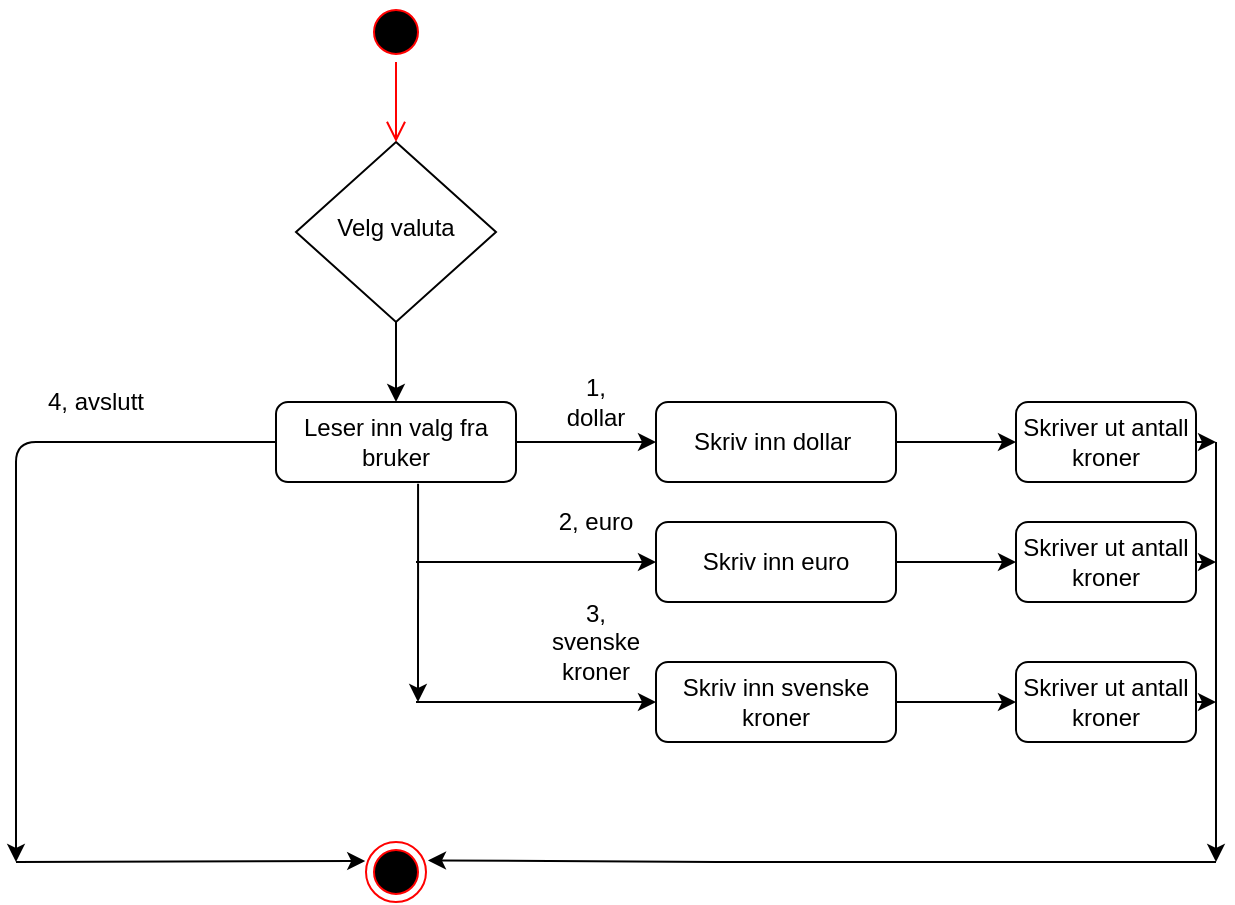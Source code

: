 <mxfile version="15.2.9" type="device"><diagram id="C5RBs43oDa-KdzZeNtuy" name="Page-1"><mxGraphModel dx="1385" dy="635" grid="1" gridSize="10" guides="1" tooltips="1" connect="1" arrows="1" fold="1" page="1" pageScale="1" pageWidth="827" pageHeight="1169" math="0" shadow="0"><root><mxCell id="WIyWlLk6GJQsqaUBKTNV-0"/><mxCell id="WIyWlLk6GJQsqaUBKTNV-1" parent="WIyWlLk6GJQsqaUBKTNV-0"/><mxCell id="WIyWlLk6GJQsqaUBKTNV-6" value="&lt;font style=&quot;font-size: 12px&quot;&gt;Velg valuta&lt;/font&gt;" style="rhombus;whiteSpace=wrap;html=1;shadow=0;fontFamily=Helvetica;fontSize=12;align=center;strokeWidth=1;spacing=6;spacingTop=-4;" parent="WIyWlLk6GJQsqaUBKTNV-1" vertex="1"><mxGeometry x="300" y="170" width="100" height="90" as="geometry"/></mxCell><mxCell id="WIyWlLk6GJQsqaUBKTNV-7" value="Skriv inn dollar&amp;nbsp;" style="rounded=1;whiteSpace=wrap;html=1;fontSize=12;glass=0;strokeWidth=1;shadow=0;" parent="WIyWlLk6GJQsqaUBKTNV-1" vertex="1"><mxGeometry x="480" y="300" width="120" height="40" as="geometry"/></mxCell><mxCell id="NMkyvxlCXp6AfD-NQPR3-2" value="Skriver ut antall kroner" style="rounded=1;whiteSpace=wrap;html=1;" parent="WIyWlLk6GJQsqaUBKTNV-1" vertex="1"><mxGeometry x="660" y="300" width="90" height="40" as="geometry"/></mxCell><mxCell id="NMkyvxlCXp6AfD-NQPR3-7" value="" style="endArrow=classic;html=1;entryX=0;entryY=0.5;entryDx=0;entryDy=0;exitX=1;exitY=0.5;exitDx=0;exitDy=0;" parent="WIyWlLk6GJQsqaUBKTNV-1" source="WIyWlLk6GJQsqaUBKTNV-7" target="NMkyvxlCXp6AfD-NQPR3-2" edge="1"><mxGeometry width="50" height="50" relative="1" as="geometry"><mxPoint x="570" y="220" as="sourcePoint"/><mxPoint x="620" y="170" as="targetPoint"/><Array as="points"/></mxGeometry></mxCell><mxCell id="NMkyvxlCXp6AfD-NQPR3-12" value="&lt;span&gt;Leser inn valg fra bruker&lt;/span&gt;" style="rounded=1;whiteSpace=wrap;html=1;" parent="WIyWlLk6GJQsqaUBKTNV-1" vertex="1"><mxGeometry x="290" y="300" width="120" height="40" as="geometry"/></mxCell><mxCell id="NMkyvxlCXp6AfD-NQPR3-14" value="" style="endArrow=classic;html=1;" parent="WIyWlLk6GJQsqaUBKTNV-1" target="NMkyvxlCXp6AfD-NQPR3-12" edge="1"><mxGeometry width="50" height="50" relative="1" as="geometry"><mxPoint x="350" y="260" as="sourcePoint"/><mxPoint x="420" y="320" as="targetPoint"/></mxGeometry></mxCell><mxCell id="NMkyvxlCXp6AfD-NQPR3-16" value="" style="endArrow=classic;html=1;exitX=0;exitY=0.5;exitDx=0;exitDy=0;" parent="WIyWlLk6GJQsqaUBKTNV-1" source="NMkyvxlCXp6AfD-NQPR3-12" edge="1"><mxGeometry width="50" height="50" relative="1" as="geometry"><mxPoint x="370" y="370" as="sourcePoint"/><mxPoint x="160" y="530" as="targetPoint"/><Array as="points"><mxPoint x="160" y="320"/></Array></mxGeometry></mxCell><mxCell id="NMkyvxlCXp6AfD-NQPR3-17" value="" style="endArrow=classic;html=1;entryX=-0.013;entryY=0.317;entryDx=0;entryDy=0;entryPerimeter=0;" parent="WIyWlLk6GJQsqaUBKTNV-1" target="AtmAV14YIt2L5gAxyE2Z-2" edge="1"><mxGeometry width="50" height="50" relative="1" as="geometry"><mxPoint x="160" y="530" as="sourcePoint"/><mxPoint x="330" y="530" as="targetPoint"/></mxGeometry></mxCell><mxCell id="NMkyvxlCXp6AfD-NQPR3-18" value="4, avslutt" style="text;html=1;strokeColor=none;fillColor=none;align=center;verticalAlign=middle;whiteSpace=wrap;rounded=0;" parent="WIyWlLk6GJQsqaUBKTNV-1" vertex="1"><mxGeometry x="170" y="290" width="60" height="20" as="geometry"/></mxCell><mxCell id="NMkyvxlCXp6AfD-NQPR3-20" value="" style="endArrow=classic;html=1;entryX=0;entryY=0.5;entryDx=0;entryDy=0;" parent="WIyWlLk6GJQsqaUBKTNV-1" target="WIyWlLk6GJQsqaUBKTNV-7" edge="1"><mxGeometry width="50" height="50" relative="1" as="geometry"><mxPoint x="410" y="320" as="sourcePoint"/><mxPoint x="420" y="310" as="targetPoint"/><Array as="points"><mxPoint x="450" y="320"/></Array></mxGeometry></mxCell><mxCell id="NMkyvxlCXp6AfD-NQPR3-22" value="" style="endArrow=classic;html=1;" parent="WIyWlLk6GJQsqaUBKTNV-1" edge="1"><mxGeometry width="50" height="50" relative="1" as="geometry"><mxPoint x="760" y="320" as="sourcePoint"/><mxPoint x="760" y="530" as="targetPoint"/></mxGeometry></mxCell><mxCell id="NMkyvxlCXp6AfD-NQPR3-23" value="" style="endArrow=classic;html=1;entryX=1.033;entryY=0.307;entryDx=0;entryDy=0;entryPerimeter=0;" parent="WIyWlLk6GJQsqaUBKTNV-1" target="AtmAV14YIt2L5gAxyE2Z-2" edge="1"><mxGeometry width="50" height="50" relative="1" as="geometry"><mxPoint x="760" y="530" as="sourcePoint"/><mxPoint x="369" y="529" as="targetPoint"/><Array as="points"><mxPoint x="520" y="530"/></Array></mxGeometry></mxCell><mxCell id="NMkyvxlCXp6AfD-NQPR3-25" value="Skriv inn euro" style="rounded=1;whiteSpace=wrap;html=1;fontSize=12;glass=0;strokeWidth=1;shadow=0;" parent="WIyWlLk6GJQsqaUBKTNV-1" vertex="1"><mxGeometry x="480" y="360" width="120" height="40" as="geometry"/></mxCell><mxCell id="NMkyvxlCXp6AfD-NQPR3-26" value="" style="endArrow=classic;html=1;entryX=0;entryY=0.5;entryDx=0;entryDy=0;exitX=1;exitY=0.5;exitDx=0;exitDy=0;" parent="WIyWlLk6GJQsqaUBKTNV-1" source="NMkyvxlCXp6AfD-NQPR3-25" edge="1"><mxGeometry width="50" height="50" relative="1" as="geometry"><mxPoint x="570" y="280" as="sourcePoint"/><mxPoint x="660" y="380.0" as="targetPoint"/><Array as="points"/></mxGeometry></mxCell><mxCell id="NMkyvxlCXp6AfD-NQPR3-27" value="" style="endArrow=classic;html=1;entryX=0;entryY=0.5;entryDx=0;entryDy=0;" parent="WIyWlLk6GJQsqaUBKTNV-1" target="NMkyvxlCXp6AfD-NQPR3-25" edge="1"><mxGeometry width="50" height="50" relative="1" as="geometry"><mxPoint x="360" y="380" as="sourcePoint"/><mxPoint x="420" y="370" as="targetPoint"/><Array as="points"><mxPoint x="450" y="380"/></Array></mxGeometry></mxCell><mxCell id="NMkyvxlCXp6AfD-NQPR3-31" value="Skriv inn svenske kroner" style="rounded=1;whiteSpace=wrap;html=1;fontSize=12;glass=0;strokeWidth=1;shadow=0;" parent="WIyWlLk6GJQsqaUBKTNV-1" vertex="1"><mxGeometry x="480" y="430" width="120" height="40" as="geometry"/></mxCell><mxCell id="NMkyvxlCXp6AfD-NQPR3-32" value="" style="endArrow=classic;html=1;entryX=0;entryY=0.5;entryDx=0;entryDy=0;exitX=1;exitY=0.5;exitDx=0;exitDy=0;" parent="WIyWlLk6GJQsqaUBKTNV-1" source="NMkyvxlCXp6AfD-NQPR3-31" edge="1"><mxGeometry width="50" height="50" relative="1" as="geometry"><mxPoint x="570" y="350" as="sourcePoint"/><mxPoint x="660" y="450.0" as="targetPoint"/><Array as="points"/></mxGeometry></mxCell><mxCell id="NMkyvxlCXp6AfD-NQPR3-33" value="" style="endArrow=classic;html=1;entryX=0;entryY=0.5;entryDx=0;entryDy=0;" parent="WIyWlLk6GJQsqaUBKTNV-1" target="NMkyvxlCXp6AfD-NQPR3-31" edge="1"><mxGeometry width="50" height="50" relative="1" as="geometry"><mxPoint x="360" y="450" as="sourcePoint"/><mxPoint x="420" y="440" as="targetPoint"/><Array as="points"><mxPoint x="450" y="450"/></Array></mxGeometry></mxCell><mxCell id="NMkyvxlCXp6AfD-NQPR3-34" value="" style="endArrow=classic;html=1;exitX=0.592;exitY=1.022;exitDx=0;exitDy=0;exitPerimeter=0;" parent="WIyWlLk6GJQsqaUBKTNV-1" source="NMkyvxlCXp6AfD-NQPR3-12" edge="1"><mxGeometry width="50" height="50" relative="1" as="geometry"><mxPoint x="360" y="370" as="sourcePoint"/><mxPoint x="361" y="450" as="targetPoint"/></mxGeometry></mxCell><mxCell id="NMkyvxlCXp6AfD-NQPR3-36" value="Skriver ut antall kroner" style="rounded=1;whiteSpace=wrap;html=1;" parent="WIyWlLk6GJQsqaUBKTNV-1" vertex="1"><mxGeometry x="660" y="360" width="90" height="40" as="geometry"/></mxCell><mxCell id="NMkyvxlCXp6AfD-NQPR3-38" value="" style="endArrow=classic;html=1;exitX=1;exitY=0.5;exitDx=0;exitDy=0;" parent="WIyWlLk6GJQsqaUBKTNV-1" source="NMkyvxlCXp6AfD-NQPR3-2" edge="1"><mxGeometry width="50" height="50" relative="1" as="geometry"><mxPoint x="370" y="370" as="sourcePoint"/><mxPoint x="760" y="320" as="targetPoint"/></mxGeometry></mxCell><mxCell id="NMkyvxlCXp6AfD-NQPR3-39" value="Skriver ut antall kroner" style="rounded=1;whiteSpace=wrap;html=1;" parent="WIyWlLk6GJQsqaUBKTNV-1" vertex="1"><mxGeometry x="660" y="430" width="90" height="40" as="geometry"/></mxCell><mxCell id="NMkyvxlCXp6AfD-NQPR3-41" value="" style="endArrow=classic;html=1;exitX=1;exitY=0.5;exitDx=0;exitDy=0;" parent="WIyWlLk6GJQsqaUBKTNV-1" source="NMkyvxlCXp6AfD-NQPR3-36" edge="1"><mxGeometry width="50" height="50" relative="1" as="geometry"><mxPoint x="370" y="370" as="sourcePoint"/><mxPoint x="760" y="380" as="targetPoint"/></mxGeometry></mxCell><mxCell id="NMkyvxlCXp6AfD-NQPR3-42" value="" style="endArrow=classic;html=1;exitX=1;exitY=0.5;exitDx=0;exitDy=0;" parent="WIyWlLk6GJQsqaUBKTNV-1" source="NMkyvxlCXp6AfD-NQPR3-39" edge="1"><mxGeometry width="50" height="50" relative="1" as="geometry"><mxPoint x="370" y="370" as="sourcePoint"/><mxPoint x="760" y="450" as="targetPoint"/></mxGeometry></mxCell><mxCell id="NMkyvxlCXp6AfD-NQPR3-43" value="1, dollar" style="text;html=1;strokeColor=none;fillColor=none;align=center;verticalAlign=middle;whiteSpace=wrap;rounded=0;" parent="WIyWlLk6GJQsqaUBKTNV-1" vertex="1"><mxGeometry x="430" y="290" width="40" height="20" as="geometry"/></mxCell><mxCell id="NMkyvxlCXp6AfD-NQPR3-44" value="2, euro" style="text;html=1;strokeColor=none;fillColor=none;align=center;verticalAlign=middle;whiteSpace=wrap;rounded=0;" parent="WIyWlLk6GJQsqaUBKTNV-1" vertex="1"><mxGeometry x="430" y="350" width="40" height="20" as="geometry"/></mxCell><mxCell id="NMkyvxlCXp6AfD-NQPR3-46" value="3, svenske kroner" style="text;html=1;strokeColor=none;fillColor=none;align=center;verticalAlign=middle;whiteSpace=wrap;rounded=0;" parent="WIyWlLk6GJQsqaUBKTNV-1" vertex="1"><mxGeometry x="430" y="410" width="40" height="20" as="geometry"/></mxCell><mxCell id="AtmAV14YIt2L5gAxyE2Z-0" value="" style="ellipse;html=1;shape=startState;fillColor=#000000;strokeColor=#ff0000;" parent="WIyWlLk6GJQsqaUBKTNV-1" vertex="1"><mxGeometry x="335" y="100" width="30" height="30" as="geometry"/></mxCell><mxCell id="AtmAV14YIt2L5gAxyE2Z-1" value="" style="edgeStyle=orthogonalEdgeStyle;html=1;verticalAlign=bottom;endArrow=open;endSize=8;strokeColor=#ff0000;entryX=0.5;entryY=0;entryDx=0;entryDy=0;" parent="WIyWlLk6GJQsqaUBKTNV-1" source="AtmAV14YIt2L5gAxyE2Z-0" edge="1"><mxGeometry relative="1" as="geometry"><mxPoint x="350" y="170" as="targetPoint"/></mxGeometry></mxCell><mxCell id="AtmAV14YIt2L5gAxyE2Z-2" value="" style="ellipse;html=1;shape=endState;fillColor=#000000;strokeColor=#ff0000;" parent="WIyWlLk6GJQsqaUBKTNV-1" vertex="1"><mxGeometry x="335" y="520" width="30" height="30" as="geometry"/></mxCell></root></mxGraphModel></diagram></mxfile>